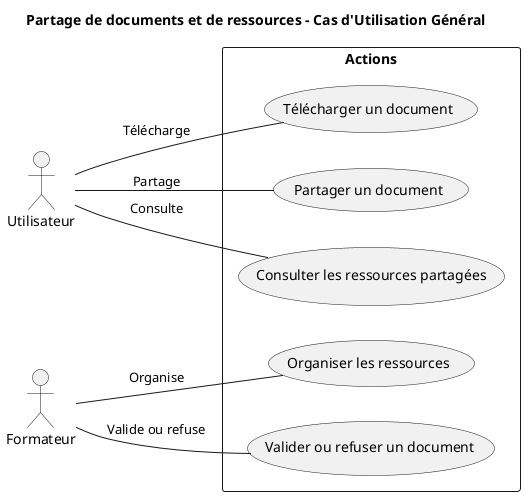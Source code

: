 @startuml
title Partage de documents et de ressources - Cas d'Utilisation Général
left to right direction
actor Utilisateur as U
actor Formateur as F

rectangle "Actions" {
    usecase UC1 as "Télécharger un document"
    usecase UC2 as "Partager un document"
    usecase UC3 as "Consulter les ressources partagées"
    usecase UC4 as "Organiser les ressources"
    usecase UC6 as "Valider ou refuser un document"
}

U -- UC1 : "Télécharge"
U -- UC2 : "Partage"
U -- UC3 : "Consulte"
F -- UC4 : "Organise"
F -- UC6 : "Valide ou refuse"
@enduml
 